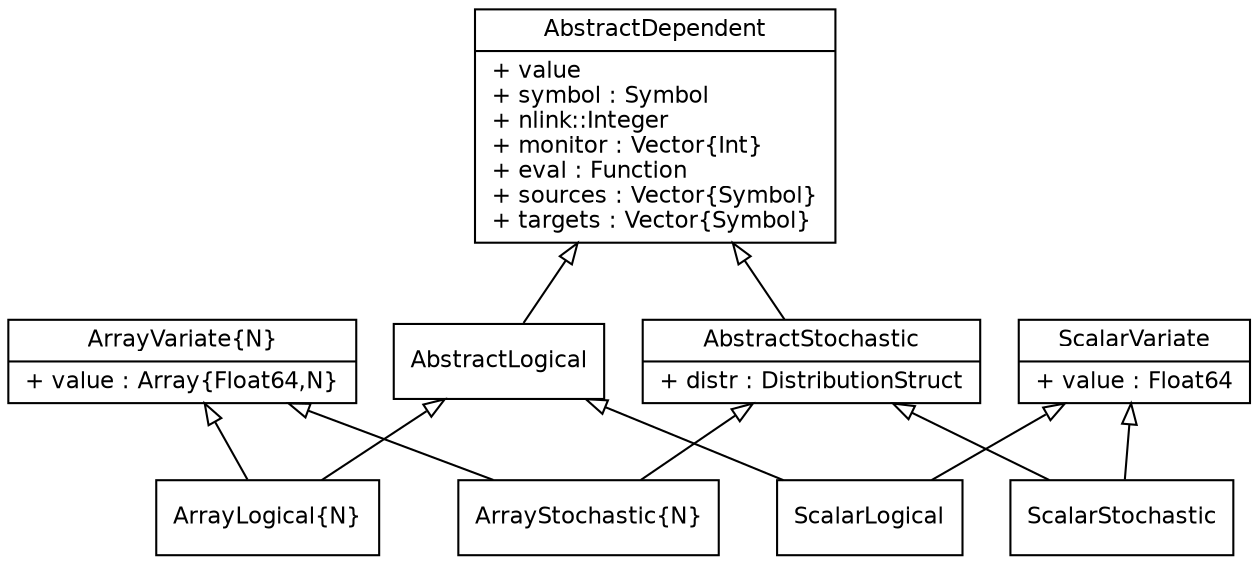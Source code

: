 digraph Dependent {
    fontname = "Helvetica"
    fontsize = 11

    node [fontname = "Helvetica", fontsize = 11, shape = record]

    edge [fontname = "Helvetica", fontsize = 11, dir = back, arrowtail = empty]

    AbstractDependent [label = "{AbstractDependent|+ value\l+ symbol : Symbol\l+ nlink::Integer\l+ monitor : Vector\{Int\}\l+ eval : Function\l+ sources : Vector\{Symbol\}\l+ targets : Vector\{Symbol\}\l}", pos="200,150"]

    AbstractLogical [label = "{AbstractLogical}", pos="50,150"]

    AbstractStochastic [label = "{AbstractStochastic|+ distr : DistributionStruct\l}", pos="375,150"]

    ArrayLogical [label = "{ArrayLogical\{N\}}", pos="0,75"]

    ArrayStochastic [label = "{ArrayStochastic\{N\}}", pos="425,75"]

    ArrayVariate [label = "{ArrayVariate\{N\}|+ value : Array\{Float64,N\}\l}", pos="200,50"]

    ScalarLogical [label = "{ScalarLogical}", pos="0,225"]

    ScalarStochastic [label = "{ScalarStochastic}", pos="425,225"]

    ScalarVariate [label = "{ScalarVariate|+ value : Float64\l}", pos="200,250"]

    AbstractDependent -> AbstractLogical
    AbstractDependent -> AbstractStochastic
    AbstractLogical -> ArrayLogical
    AbstractLogical -> ScalarLogical
    AbstractStochastic -> ArrayStochastic
    AbstractStochastic -> ScalarStochastic
    ArrayVariate -> ArrayLogical
    ArrayVariate -> ArrayStochastic
    ScalarVariate -> ScalarLogical
    ScalarVariate -> ScalarStochastic

}
